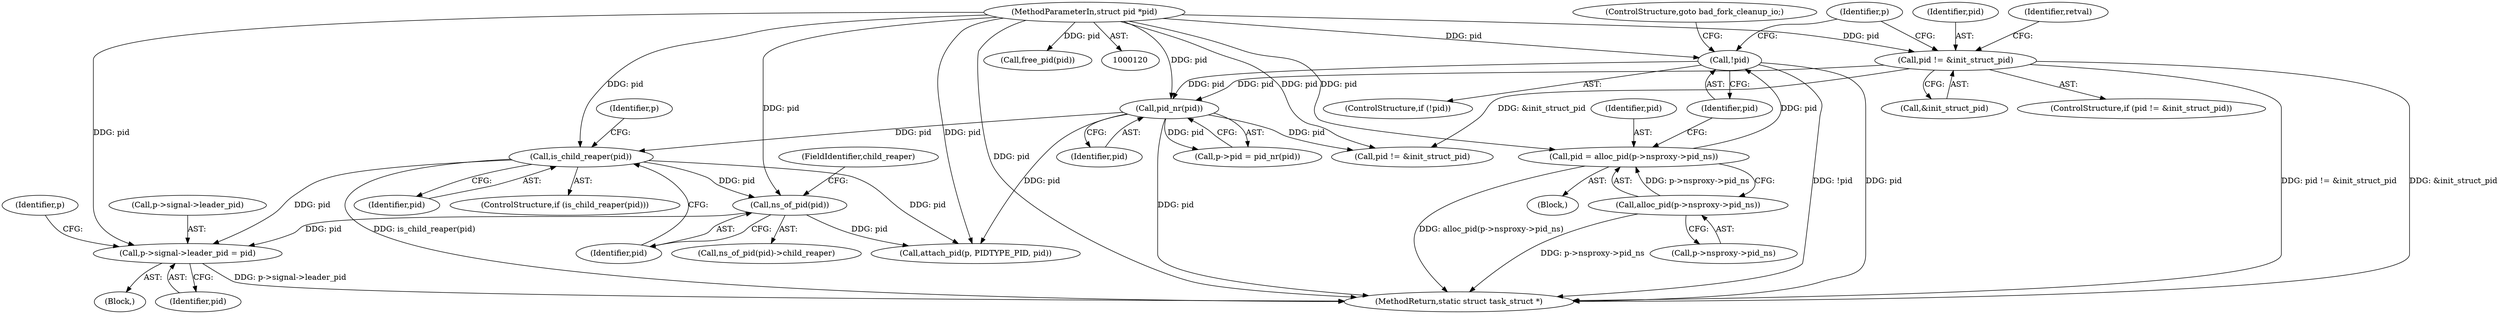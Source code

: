digraph "0_linux_e66eded8309ebf679d3d3c1f5820d1f2ca332c71_0@API" {
"1001042" [label="(Call,p->signal->leader_pid = pid)"];
"1001026" [label="(Call,is_child_reaper(pid))"];
"1000730" [label="(Call,pid_nr(pid))"];
"1000723" [label="(Call,!pid)"];
"1000714" [label="(Call,pid = alloc_pid(p->nsproxy->pid_ns))"];
"1000716" [label="(Call,alloc_pid(p->nsproxy->pid_ns))"];
"1000125" [label="(MethodParameterIn,struct pid *pid)"];
"1000705" [label="(Call,pid != &init_struct_pid)"];
"1001031" [label="(Call,ns_of_pid(pid))"];
"1001130" [label="(Call,pid != &init_struct_pid)"];
"1000709" [label="(Block,)"];
"1000722" [label="(ControlStructure,if (!pid))"];
"1001042" [label="(Call,p->signal->leader_pid = pid)"];
"1001052" [label="(Identifier,p)"];
"1001031" [label="(Call,ns_of_pid(pid))"];
"1000724" [label="(Identifier,pid)"];
"1000706" [label="(Identifier,pid)"];
"1000714" [label="(Call,pid = alloc_pid(p->nsproxy->pid_ns))"];
"1000730" [label="(Call,pid_nr(pid))"];
"1000125" [label="(MethodParameterIn,struct pid *pid)"];
"1001027" [label="(Identifier,pid)"];
"1000711" [label="(Identifier,retval)"];
"1000728" [label="(Identifier,p)"];
"1000723" [label="(Call,!pid)"];
"1000726" [label="(Call,p->pid = pid_nr(pid))"];
"1001025" [label="(ControlStructure,if (is_child_reaper(pid)))"];
"1000731" [label="(Identifier,pid)"];
"1001043" [label="(Call,p->signal->leader_pid)"];
"1000707" [label="(Call,&init_struct_pid)"];
"1001048" [label="(Identifier,pid)"];
"1000704" [label="(ControlStructure,if (pid != &init_struct_pid))"];
"1000715" [label="(Identifier,pid)"];
"1000716" [label="(Call,alloc_pid(p->nsproxy->pid_ns))"];
"1000717" [label="(Call,p->nsproxy->pid_ns)"];
"1001026" [label="(Call,is_child_reaper(pid))"];
"1001033" [label="(FieldIdentifier,child_reaper)"];
"1001024" [label="(Block,)"];
"1001045" [label="(Identifier,p)"];
"1001030" [label="(Call,ns_of_pid(pid)->child_reaper)"];
"1000725" [label="(ControlStructure,goto bad_fork_cleanup_io;)"];
"1001032" [label="(Identifier,pid)"];
"1001093" [label="(Call,attach_pid(p, PIDTYPE_PID, pid))"];
"1001227" [label="(MethodReturn,static struct task_struct *)"];
"1000705" [label="(Call,pid != &init_struct_pid)"];
"1001134" [label="(Call,free_pid(pid))"];
"1001042" -> "1001024"  [label="AST: "];
"1001042" -> "1001048"  [label="CFG: "];
"1001043" -> "1001042"  [label="AST: "];
"1001048" -> "1001042"  [label="AST: "];
"1001052" -> "1001042"  [label="CFG: "];
"1001042" -> "1001227"  [label="DDG: p->signal->leader_pid"];
"1001026" -> "1001042"  [label="DDG: pid"];
"1001031" -> "1001042"  [label="DDG: pid"];
"1000125" -> "1001042"  [label="DDG: pid"];
"1001026" -> "1001025"  [label="AST: "];
"1001026" -> "1001027"  [label="CFG: "];
"1001027" -> "1001026"  [label="AST: "];
"1001032" -> "1001026"  [label="CFG: "];
"1001045" -> "1001026"  [label="CFG: "];
"1001026" -> "1001227"  [label="DDG: is_child_reaper(pid)"];
"1000730" -> "1001026"  [label="DDG: pid"];
"1000125" -> "1001026"  [label="DDG: pid"];
"1001026" -> "1001031"  [label="DDG: pid"];
"1001026" -> "1001093"  [label="DDG: pid"];
"1000730" -> "1000726"  [label="AST: "];
"1000730" -> "1000731"  [label="CFG: "];
"1000731" -> "1000730"  [label="AST: "];
"1000726" -> "1000730"  [label="CFG: "];
"1000730" -> "1001227"  [label="DDG: pid"];
"1000730" -> "1000726"  [label="DDG: pid"];
"1000723" -> "1000730"  [label="DDG: pid"];
"1000705" -> "1000730"  [label="DDG: pid"];
"1000125" -> "1000730"  [label="DDG: pid"];
"1000730" -> "1001093"  [label="DDG: pid"];
"1000730" -> "1001130"  [label="DDG: pid"];
"1000723" -> "1000722"  [label="AST: "];
"1000723" -> "1000724"  [label="CFG: "];
"1000724" -> "1000723"  [label="AST: "];
"1000725" -> "1000723"  [label="CFG: "];
"1000728" -> "1000723"  [label="CFG: "];
"1000723" -> "1001227"  [label="DDG: pid"];
"1000723" -> "1001227"  [label="DDG: !pid"];
"1000714" -> "1000723"  [label="DDG: pid"];
"1000125" -> "1000723"  [label="DDG: pid"];
"1000714" -> "1000709"  [label="AST: "];
"1000714" -> "1000716"  [label="CFG: "];
"1000715" -> "1000714"  [label="AST: "];
"1000716" -> "1000714"  [label="AST: "];
"1000724" -> "1000714"  [label="CFG: "];
"1000714" -> "1001227"  [label="DDG: alloc_pid(p->nsproxy->pid_ns)"];
"1000716" -> "1000714"  [label="DDG: p->nsproxy->pid_ns"];
"1000125" -> "1000714"  [label="DDG: pid"];
"1000716" -> "1000717"  [label="CFG: "];
"1000717" -> "1000716"  [label="AST: "];
"1000716" -> "1001227"  [label="DDG: p->nsproxy->pid_ns"];
"1000125" -> "1000120"  [label="AST: "];
"1000125" -> "1001227"  [label="DDG: pid"];
"1000125" -> "1000705"  [label="DDG: pid"];
"1000125" -> "1001031"  [label="DDG: pid"];
"1000125" -> "1001093"  [label="DDG: pid"];
"1000125" -> "1001130"  [label="DDG: pid"];
"1000125" -> "1001134"  [label="DDG: pid"];
"1000705" -> "1000704"  [label="AST: "];
"1000705" -> "1000707"  [label="CFG: "];
"1000706" -> "1000705"  [label="AST: "];
"1000707" -> "1000705"  [label="AST: "];
"1000711" -> "1000705"  [label="CFG: "];
"1000728" -> "1000705"  [label="CFG: "];
"1000705" -> "1001227"  [label="DDG: pid != &init_struct_pid"];
"1000705" -> "1001227"  [label="DDG: &init_struct_pid"];
"1000705" -> "1001130"  [label="DDG: &init_struct_pid"];
"1001031" -> "1001030"  [label="AST: "];
"1001031" -> "1001032"  [label="CFG: "];
"1001032" -> "1001031"  [label="AST: "];
"1001033" -> "1001031"  [label="CFG: "];
"1001031" -> "1001093"  [label="DDG: pid"];
}
